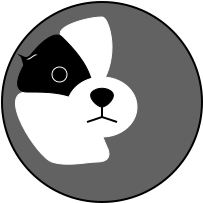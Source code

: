 <?xml version="1.0"?>
<dia:diagram xmlns:dia="http://www.lysator.liu.se/~alla/dia/">
  <dia:layer name="Background" visible="true">
    <dia:object type="Standard - Ellipse" version="0" id="O0">
      <dia:attribute name="obj_pos">
        <dia:point val="-5,-5"/>
      </dia:attribute>
      <dia:attribute name="obj_bb">
        <dia:rectangle val="-5.05,-5.05;5.05,5.05"/>
      </dia:attribute>
      <dia:attribute name="elem_corner">
        <dia:point val="-5,-5"/>
      </dia:attribute>
      <dia:attribute name="elem_width">
        <dia:real val="10"/>
      </dia:attribute>
      <dia:attribute name="elem_height">
        <dia:real val="10"/>
      </dia:attribute>
      <dia:attribute name="inner_color">
        <dia:color val="#626262"/>
      </dia:attribute>
    </dia:object>
    <dia:object type="Standard - Beziergon" version="0" id="O1">
      <dia:attribute name="obj_pos">
        <dia:point val="-2,-3.25"/>
      </dia:attribute>
      <dia:attribute name="obj_bb">
        <dia:rectangle val="-2.5,-4.25;0.5,-0.25"/>
      </dia:attribute>
      <dia:attribute name="bez_points">
        <dia:point val="-2,-3.25"/>
        <dia:point val="-2.5,-3.75"/>
        <dia:point val="-0.75,-4.25"/>
        <dia:point val="0,-4.25"/>
        <dia:point val="0.25,-4.25"/>
        <dia:point val="0.5,-3.457"/>
        <dia:point val="0.5,-2.75"/>
        <dia:point val="0.5,-2"/>
        <dia:point val="0.25,-1.25"/>
        <dia:point val="0,-1"/>
        <dia:point val="-0.25,-0.75"/>
        <dia:point val="-0.25,-0.25"/>
        <dia:point val="-0.75,-1"/>
        <dia:point val="-1.25,-1.75"/>
        <dia:point val="-1.25,-2.5"/>
      </dia:attribute>
      <dia:attribute name="corner_types">
        <dia:enum val="1"/>
        <dia:enum val="1"/>
        <dia:enum val="1"/>
        <dia:enum val="0"/>
        <dia:enum val="0"/>
        <dia:enum val="1"/>
      </dia:attribute>
      <dia:attribute name="line_color">
        <dia:color val="#ffffff"/>
      </dia:attribute>
      <dia:attribute name="line_width">
        <dia:real val="0"/>
      </dia:attribute>
      <dia:attribute name="show_background">
        <dia:boolean val="true"/>
      </dia:attribute>
    </dia:object>
    <dia:object type="Standard - Beziergon" version="0" id="O2">
      <dia:attribute name="obj_pos">
        <dia:point val="-1.75,-0.75"/>
      </dia:attribute>
      <dia:attribute name="obj_bb">
        <dia:rectangle val="-5.326,-0.75;0.5,3.25"/>
      </dia:attribute>
      <dia:attribute name="bez_points">
        <dia:point val="-1.75,-0.75"/>
        <dia:point val="-0.75,-0.75"/>
        <dia:point val="0,1.75"/>
        <dia:point val="0.25,2.25"/>
        <dia:point val="0.5,2.75"/>
        <dia:point val="0.25,3"/>
        <dia:point val="-0.25,3"/>
        <dia:point val="-0.75,3"/>
        <dia:point val="-1.75,3.25"/>
        <dia:point val="-2.5,3"/>
        <dia:point val="-3.25,2.75"/>
        <dia:point val="-5.326,-0.5"/>
        <dia:point val="-3.75,-0.5"/>
        <dia:point val="-3.25,-0.5"/>
        <dia:point val="-2.75,-0.75"/>
      </dia:attribute>
      <dia:attribute name="corner_types">
        <dia:enum val="0"/>
        <dia:enum val="0"/>
        <dia:enum val="0"/>
        <dia:enum val="0"/>
        <dia:enum val="1"/>
        <dia:enum val="0"/>
      </dia:attribute>
      <dia:attribute name="line_color">
        <dia:color val="#ffffff"/>
      </dia:attribute>
      <dia:attribute name="line_width">
        <dia:real val="0"/>
      </dia:attribute>
      <dia:attribute name="show_background">
        <dia:boolean val="true"/>
      </dia:attribute>
    </dia:object>
    <dia:object type="Standard - Beziergon" version="0" id="O3">
      <dia:attribute name="obj_pos">
        <dia:point val="-2,-3.25"/>
      </dia:attribute>
      <dia:attribute name="obj_bb">
        <dia:rectangle val="-5.25,-3.979;-0.25,0"/>
      </dia:attribute>
      <dia:attribute name="bez_points">
        <dia:point val="-2,-3.25"/>
        <dia:point val="-1.5,-2.75"/>
        <dia:point val="-0.75,-2"/>
        <dia:point val="-0.5,-1"/>
        <dia:point val="-0.25,0"/>
        <dia:point val="-0.75,0"/>
        <dia:point val="-1.5,-0.25"/>
        <dia:point val="-2.25,-0.5"/>
        <dia:point val="-2.959,-0.5"/>
        <dia:point val="-3.75,-0.5"/>
        <dia:point val="-5.25,-0.5"/>
        <dia:point val="-2.729,-3.979"/>
      </dia:attribute>
      <dia:attribute name="corner_types">
        <dia:enum val="1"/>
        <dia:enum val="0"/>
        <dia:enum val="0"/>
        <dia:enum val="1"/>
        <dia:enum val="1"/>
      </dia:attribute>
      <dia:attribute name="line_width">
        <dia:real val="0"/>
      </dia:attribute>
      <dia:attribute name="inner_color">
        <dia:color val="#000000"/>
      </dia:attribute>
      <dia:attribute name="show_background">
        <dia:boolean val="true"/>
      </dia:attribute>
    </dia:object>
    <dia:object type="Standard - Ellipse" version="0" id="O4">
      <dia:attribute name="obj_pos">
        <dia:point val="-1.75,-1.25"/>
      </dia:attribute>
      <dia:attribute name="obj_bb">
        <dia:rectangle val="-1.75,-1.25;1.75,1.75"/>
      </dia:attribute>
      <dia:attribute name="elem_corner">
        <dia:point val="-1.75,-1.25"/>
      </dia:attribute>
      <dia:attribute name="elem_width">
        <dia:real val="3.5"/>
      </dia:attribute>
      <dia:attribute name="elem_height">
        <dia:real val="3"/>
      </dia:attribute>
      <dia:attribute name="border_width">
        <dia:real val="0"/>
      </dia:attribute>
      <dia:attribute name="border_color">
        <dia:color val="#ffffff"/>
      </dia:attribute>
    </dia:object>
    <dia:object type="Standard - Beziergon" version="0" id="O5">
      <dia:attribute name="obj_pos">
        <dia:point val="0,0.25"/>
      </dia:attribute>
      <dia:attribute name="obj_bb">
        <dia:rectangle val="-0.75,-0.75;0.75,0.25"/>
      </dia:attribute>
      <dia:attribute name="bez_points">
        <dia:point val="0,0.25"/>
        <dia:point val="0.25,0.25"/>
        <dia:point val="0.75,-0.25"/>
        <dia:point val="0.5,-0.5"/>
        <dia:point val="0.25,-0.75"/>
        <dia:point val="-0.25,-0.75"/>
        <dia:point val="-0.5,-0.5"/>
        <dia:point val="-0.75,-0.25"/>
        <dia:point val="-0.25,0.25"/>
      </dia:attribute>
      <dia:attribute name="corner_types">
        <dia:enum val="0"/>
        <dia:enum val="0"/>
        <dia:enum val="0"/>
        <dia:enum val="0"/>
      </dia:attribute>
      <dia:attribute name="line_width">
        <dia:real val="0"/>
      </dia:attribute>
      <dia:attribute name="inner_color">
        <dia:color val="#000000"/>
      </dia:attribute>
      <dia:attribute name="show_background">
        <dia:boolean val="true"/>
      </dia:attribute>
    </dia:object>
    <dia:object type="Standard - Line" version="0" id="O6">
      <dia:attribute name="obj_pos">
        <dia:point val="0,0"/>
      </dia:attribute>
      <dia:attribute name="obj_bb">
        <dia:rectangle val="-0.05,-0.05;0.05,0.8"/>
      </dia:attribute>
      <dia:attribute name="conn_endpoints">
        <dia:point val="0,0"/>
        <dia:point val="0,0.75"/>
      </dia:attribute>
      <dia:attribute name="numcp">
        <dia:int val="1"/>
      </dia:attribute>
    </dia:object>
    <dia:object type="Standard - Line" version="0" id="O7">
      <dia:attribute name="obj_pos">
        <dia:point val="0,0.75"/>
      </dia:attribute>
      <dia:attribute name="obj_bb">
        <dia:rectangle val="-0.797,0.703;0.047,1.047"/>
      </dia:attribute>
      <dia:attribute name="conn_endpoints">
        <dia:point val="0,0.75"/>
        <dia:point val="-0.75,1"/>
      </dia:attribute>
      <dia:attribute name="numcp">
        <dia:int val="1"/>
      </dia:attribute>
    </dia:object>
    <dia:object type="Standard - Ellipse" version="0" id="O8">
      <dia:attribute name="obj_pos">
        <dia:point val="-2.5,-1.75"/>
      </dia:attribute>
      <dia:attribute name="obj_bb">
        <dia:rectangle val="-2.5,-1.75;-1.75,-1"/>
      </dia:attribute>
      <dia:attribute name="elem_corner">
        <dia:point val="-2.5,-1.75"/>
      </dia:attribute>
      <dia:attribute name="elem_width">
        <dia:real val="0.75"/>
      </dia:attribute>
      <dia:attribute name="elem_height">
        <dia:real val="0.75"/>
      </dia:attribute>
      <dia:attribute name="border_width">
        <dia:real val="0"/>
      </dia:attribute>
      <dia:attribute name="border_color">
        <dia:color val="#ffffff"/>
      </dia:attribute>
    </dia:object>
    <dia:object type="Standard - Ellipse" version="0" id="O9">
      <dia:attribute name="obj_pos">
        <dia:point val="-2.45,-1.7"/>
      </dia:attribute>
      <dia:attribute name="obj_bb">
        <dia:rectangle val="-2.45,-1.7;-1.8,-1.05"/>
      </dia:attribute>
      <dia:attribute name="elem_corner">
        <dia:point val="-2.45,-1.7"/>
      </dia:attribute>
      <dia:attribute name="elem_width">
        <dia:real val="0.65"/>
      </dia:attribute>
      <dia:attribute name="elem_height">
        <dia:real val="0.65"/>
      </dia:attribute>
      <dia:attribute name="border_width">
        <dia:real val="0"/>
      </dia:attribute>
      <dia:attribute name="inner_color">
        <dia:color val="#000000"/>
      </dia:attribute>
    </dia:object>
    <dia:object type="Standard - Line" version="0" id="O10">
      <dia:attribute name="obj_pos">
        <dia:point val="0,0.75"/>
      </dia:attribute>
      <dia:attribute name="obj_bb">
        <dia:rectangle val="-0.047,0.703;0.797,1.047"/>
      </dia:attribute>
      <dia:attribute name="conn_endpoints">
        <dia:point val="0,0.75"/>
        <dia:point val="0.75,1"/>
      </dia:attribute>
      <dia:attribute name="numcp">
        <dia:int val="1"/>
      </dia:attribute>
    </dia:object>
    <dia:object type="Standard - Beziergon" version="0" id="O11">
      <dia:attribute name="obj_pos">
        <dia:point val="-3,-2.25"/>
      </dia:attribute>
      <dia:attribute name="obj_bb">
        <dia:rectangle val="-4.071,-2.821;-2.929,-1.179"/>
      </dia:attribute>
      <dia:attribute name="bez_points">
        <dia:point val="-3,-2.25"/>
        <dia:point val="-3.5,-2.75"/>
        <dia:point val="-3.5,-2"/>
        <dia:point val="-4,-2.25"/>
        <dia:point val="-3.75,-1.25"/>
        <dia:point val="-3.5,-1.25"/>
      </dia:attribute>
      <dia:attribute name="corner_types">
        <dia:enum val="2"/>
        <dia:enum val="2"/>
        <dia:enum val="2"/>
      </dia:attribute>
      <dia:attribute name="inner_color">
        <dia:color val="#000000"/>
      </dia:attribute>
      <dia:attribute name="show_background">
        <dia:boolean val="true"/>
      </dia:attribute>
    </dia:object>
    <dia:object type="Standard - Beziergon" version="0" id="O12">
      <dia:attribute name="obj_pos">
        <dia:point val="-3,-2.25"/>
      </dia:attribute>
      <dia:attribute name="obj_bb">
        <dia:rectangle val="-4.071,-2.821;-2.929,-1.679"/>
      </dia:attribute>
      <dia:attribute name="bez_points">
        <dia:point val="-3,-2.25"/>
        <dia:point val="-3.5,-2.75"/>
        <dia:point val="-3.5,-2"/>
        <dia:point val="-4,-2.25"/>
        <dia:point val="-3.5,-1.75"/>
        <dia:point val="-3.5,-2.5"/>
      </dia:attribute>
      <dia:attribute name="corner_types">
        <dia:enum val="2"/>
        <dia:enum val="2"/>
        <dia:enum val="2"/>
      </dia:attribute>
      <dia:attribute name="show_background">
        <dia:boolean val="true"/>
      </dia:attribute>
    </dia:object>
  </dia:layer>
</dia:diagram>
